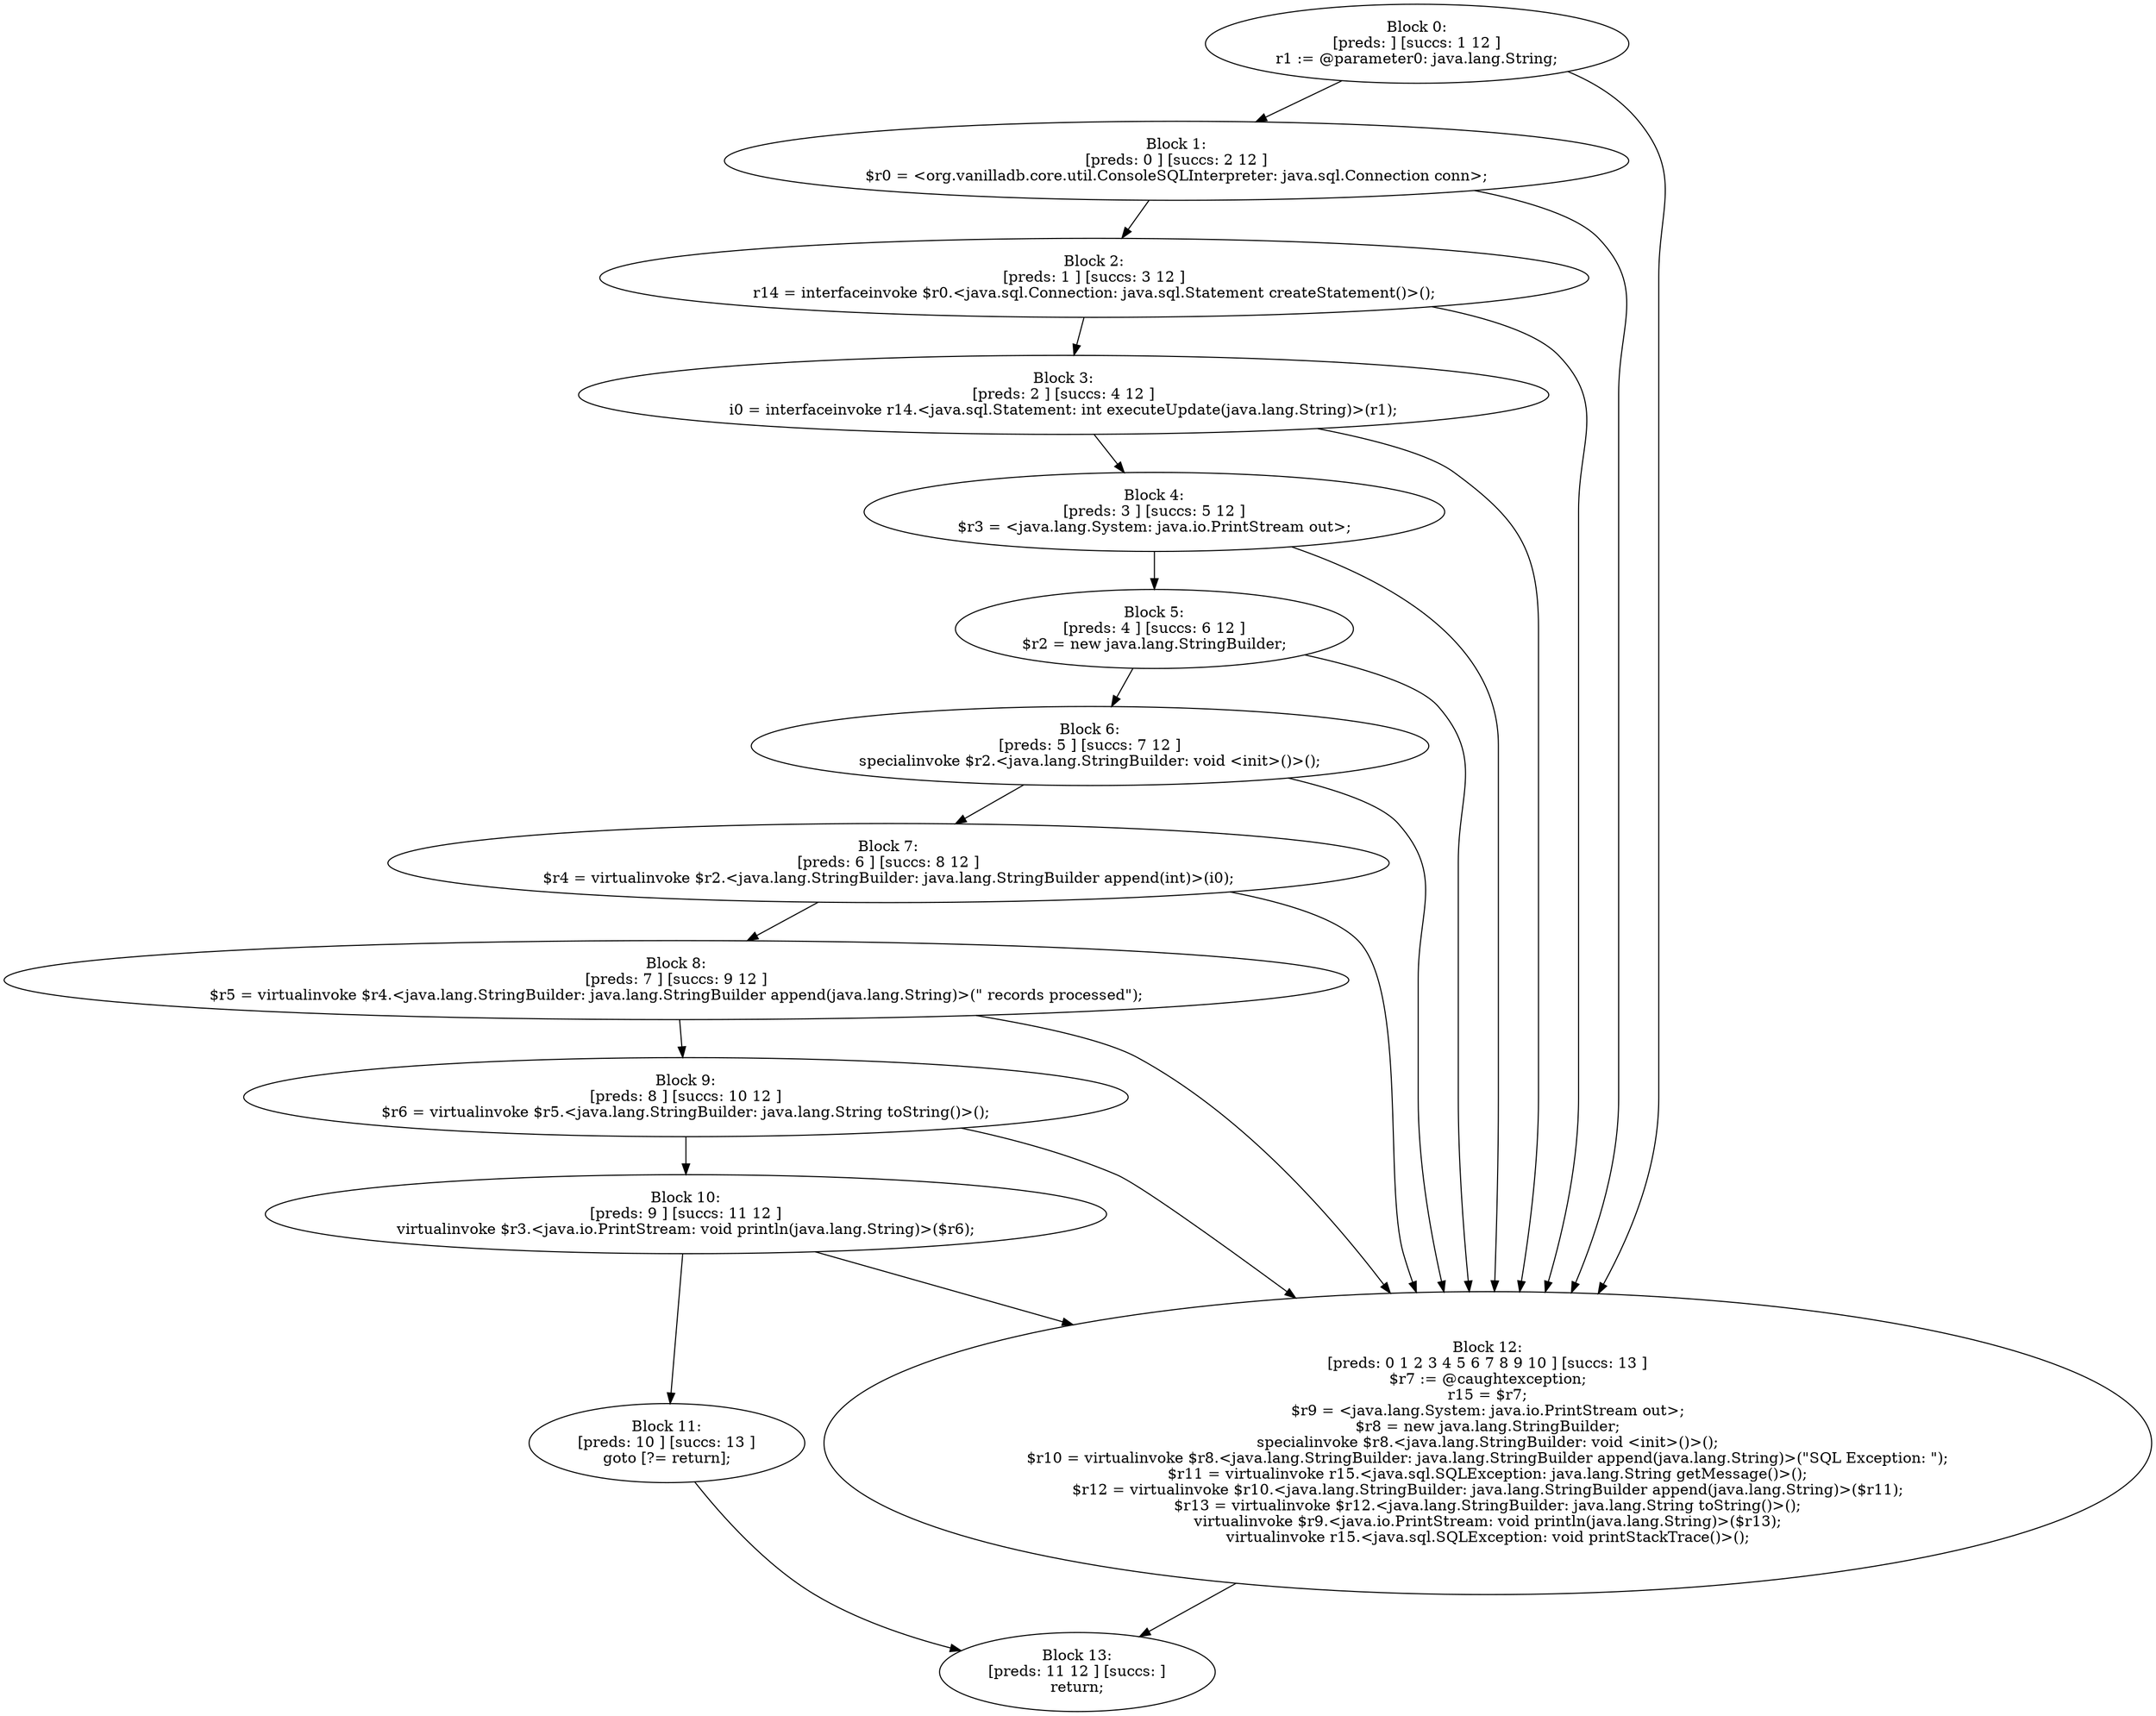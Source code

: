 digraph "unitGraph" {
    "Block 0:
[preds: ] [succs: 1 12 ]
r1 := @parameter0: java.lang.String;
"
    "Block 1:
[preds: 0 ] [succs: 2 12 ]
$r0 = <org.vanilladb.core.util.ConsoleSQLInterpreter: java.sql.Connection conn>;
"
    "Block 2:
[preds: 1 ] [succs: 3 12 ]
r14 = interfaceinvoke $r0.<java.sql.Connection: java.sql.Statement createStatement()>();
"
    "Block 3:
[preds: 2 ] [succs: 4 12 ]
i0 = interfaceinvoke r14.<java.sql.Statement: int executeUpdate(java.lang.String)>(r1);
"
    "Block 4:
[preds: 3 ] [succs: 5 12 ]
$r3 = <java.lang.System: java.io.PrintStream out>;
"
    "Block 5:
[preds: 4 ] [succs: 6 12 ]
$r2 = new java.lang.StringBuilder;
"
    "Block 6:
[preds: 5 ] [succs: 7 12 ]
specialinvoke $r2.<java.lang.StringBuilder: void <init>()>();
"
    "Block 7:
[preds: 6 ] [succs: 8 12 ]
$r4 = virtualinvoke $r2.<java.lang.StringBuilder: java.lang.StringBuilder append(int)>(i0);
"
    "Block 8:
[preds: 7 ] [succs: 9 12 ]
$r5 = virtualinvoke $r4.<java.lang.StringBuilder: java.lang.StringBuilder append(java.lang.String)>(\" records processed\");
"
    "Block 9:
[preds: 8 ] [succs: 10 12 ]
$r6 = virtualinvoke $r5.<java.lang.StringBuilder: java.lang.String toString()>();
"
    "Block 10:
[preds: 9 ] [succs: 11 12 ]
virtualinvoke $r3.<java.io.PrintStream: void println(java.lang.String)>($r6);
"
    "Block 11:
[preds: 10 ] [succs: 13 ]
goto [?= return];
"
    "Block 12:
[preds: 0 1 2 3 4 5 6 7 8 9 10 ] [succs: 13 ]
$r7 := @caughtexception;
r15 = $r7;
$r9 = <java.lang.System: java.io.PrintStream out>;
$r8 = new java.lang.StringBuilder;
specialinvoke $r8.<java.lang.StringBuilder: void <init>()>();
$r10 = virtualinvoke $r8.<java.lang.StringBuilder: java.lang.StringBuilder append(java.lang.String)>(\"SQL Exception: \");
$r11 = virtualinvoke r15.<java.sql.SQLException: java.lang.String getMessage()>();
$r12 = virtualinvoke $r10.<java.lang.StringBuilder: java.lang.StringBuilder append(java.lang.String)>($r11);
$r13 = virtualinvoke $r12.<java.lang.StringBuilder: java.lang.String toString()>();
virtualinvoke $r9.<java.io.PrintStream: void println(java.lang.String)>($r13);
virtualinvoke r15.<java.sql.SQLException: void printStackTrace()>();
"
    "Block 13:
[preds: 11 12 ] [succs: ]
return;
"
    "Block 0:
[preds: ] [succs: 1 12 ]
r1 := @parameter0: java.lang.String;
"->"Block 1:
[preds: 0 ] [succs: 2 12 ]
$r0 = <org.vanilladb.core.util.ConsoleSQLInterpreter: java.sql.Connection conn>;
";
    "Block 0:
[preds: ] [succs: 1 12 ]
r1 := @parameter0: java.lang.String;
"->"Block 12:
[preds: 0 1 2 3 4 5 6 7 8 9 10 ] [succs: 13 ]
$r7 := @caughtexception;
r15 = $r7;
$r9 = <java.lang.System: java.io.PrintStream out>;
$r8 = new java.lang.StringBuilder;
specialinvoke $r8.<java.lang.StringBuilder: void <init>()>();
$r10 = virtualinvoke $r8.<java.lang.StringBuilder: java.lang.StringBuilder append(java.lang.String)>(\"SQL Exception: \");
$r11 = virtualinvoke r15.<java.sql.SQLException: java.lang.String getMessage()>();
$r12 = virtualinvoke $r10.<java.lang.StringBuilder: java.lang.StringBuilder append(java.lang.String)>($r11);
$r13 = virtualinvoke $r12.<java.lang.StringBuilder: java.lang.String toString()>();
virtualinvoke $r9.<java.io.PrintStream: void println(java.lang.String)>($r13);
virtualinvoke r15.<java.sql.SQLException: void printStackTrace()>();
";
    "Block 1:
[preds: 0 ] [succs: 2 12 ]
$r0 = <org.vanilladb.core.util.ConsoleSQLInterpreter: java.sql.Connection conn>;
"->"Block 2:
[preds: 1 ] [succs: 3 12 ]
r14 = interfaceinvoke $r0.<java.sql.Connection: java.sql.Statement createStatement()>();
";
    "Block 1:
[preds: 0 ] [succs: 2 12 ]
$r0 = <org.vanilladb.core.util.ConsoleSQLInterpreter: java.sql.Connection conn>;
"->"Block 12:
[preds: 0 1 2 3 4 5 6 7 8 9 10 ] [succs: 13 ]
$r7 := @caughtexception;
r15 = $r7;
$r9 = <java.lang.System: java.io.PrintStream out>;
$r8 = new java.lang.StringBuilder;
specialinvoke $r8.<java.lang.StringBuilder: void <init>()>();
$r10 = virtualinvoke $r8.<java.lang.StringBuilder: java.lang.StringBuilder append(java.lang.String)>(\"SQL Exception: \");
$r11 = virtualinvoke r15.<java.sql.SQLException: java.lang.String getMessage()>();
$r12 = virtualinvoke $r10.<java.lang.StringBuilder: java.lang.StringBuilder append(java.lang.String)>($r11);
$r13 = virtualinvoke $r12.<java.lang.StringBuilder: java.lang.String toString()>();
virtualinvoke $r9.<java.io.PrintStream: void println(java.lang.String)>($r13);
virtualinvoke r15.<java.sql.SQLException: void printStackTrace()>();
";
    "Block 2:
[preds: 1 ] [succs: 3 12 ]
r14 = interfaceinvoke $r0.<java.sql.Connection: java.sql.Statement createStatement()>();
"->"Block 3:
[preds: 2 ] [succs: 4 12 ]
i0 = interfaceinvoke r14.<java.sql.Statement: int executeUpdate(java.lang.String)>(r1);
";
    "Block 2:
[preds: 1 ] [succs: 3 12 ]
r14 = interfaceinvoke $r0.<java.sql.Connection: java.sql.Statement createStatement()>();
"->"Block 12:
[preds: 0 1 2 3 4 5 6 7 8 9 10 ] [succs: 13 ]
$r7 := @caughtexception;
r15 = $r7;
$r9 = <java.lang.System: java.io.PrintStream out>;
$r8 = new java.lang.StringBuilder;
specialinvoke $r8.<java.lang.StringBuilder: void <init>()>();
$r10 = virtualinvoke $r8.<java.lang.StringBuilder: java.lang.StringBuilder append(java.lang.String)>(\"SQL Exception: \");
$r11 = virtualinvoke r15.<java.sql.SQLException: java.lang.String getMessage()>();
$r12 = virtualinvoke $r10.<java.lang.StringBuilder: java.lang.StringBuilder append(java.lang.String)>($r11);
$r13 = virtualinvoke $r12.<java.lang.StringBuilder: java.lang.String toString()>();
virtualinvoke $r9.<java.io.PrintStream: void println(java.lang.String)>($r13);
virtualinvoke r15.<java.sql.SQLException: void printStackTrace()>();
";
    "Block 3:
[preds: 2 ] [succs: 4 12 ]
i0 = interfaceinvoke r14.<java.sql.Statement: int executeUpdate(java.lang.String)>(r1);
"->"Block 4:
[preds: 3 ] [succs: 5 12 ]
$r3 = <java.lang.System: java.io.PrintStream out>;
";
    "Block 3:
[preds: 2 ] [succs: 4 12 ]
i0 = interfaceinvoke r14.<java.sql.Statement: int executeUpdate(java.lang.String)>(r1);
"->"Block 12:
[preds: 0 1 2 3 4 5 6 7 8 9 10 ] [succs: 13 ]
$r7 := @caughtexception;
r15 = $r7;
$r9 = <java.lang.System: java.io.PrintStream out>;
$r8 = new java.lang.StringBuilder;
specialinvoke $r8.<java.lang.StringBuilder: void <init>()>();
$r10 = virtualinvoke $r8.<java.lang.StringBuilder: java.lang.StringBuilder append(java.lang.String)>(\"SQL Exception: \");
$r11 = virtualinvoke r15.<java.sql.SQLException: java.lang.String getMessage()>();
$r12 = virtualinvoke $r10.<java.lang.StringBuilder: java.lang.StringBuilder append(java.lang.String)>($r11);
$r13 = virtualinvoke $r12.<java.lang.StringBuilder: java.lang.String toString()>();
virtualinvoke $r9.<java.io.PrintStream: void println(java.lang.String)>($r13);
virtualinvoke r15.<java.sql.SQLException: void printStackTrace()>();
";
    "Block 4:
[preds: 3 ] [succs: 5 12 ]
$r3 = <java.lang.System: java.io.PrintStream out>;
"->"Block 5:
[preds: 4 ] [succs: 6 12 ]
$r2 = new java.lang.StringBuilder;
";
    "Block 4:
[preds: 3 ] [succs: 5 12 ]
$r3 = <java.lang.System: java.io.PrintStream out>;
"->"Block 12:
[preds: 0 1 2 3 4 5 6 7 8 9 10 ] [succs: 13 ]
$r7 := @caughtexception;
r15 = $r7;
$r9 = <java.lang.System: java.io.PrintStream out>;
$r8 = new java.lang.StringBuilder;
specialinvoke $r8.<java.lang.StringBuilder: void <init>()>();
$r10 = virtualinvoke $r8.<java.lang.StringBuilder: java.lang.StringBuilder append(java.lang.String)>(\"SQL Exception: \");
$r11 = virtualinvoke r15.<java.sql.SQLException: java.lang.String getMessage()>();
$r12 = virtualinvoke $r10.<java.lang.StringBuilder: java.lang.StringBuilder append(java.lang.String)>($r11);
$r13 = virtualinvoke $r12.<java.lang.StringBuilder: java.lang.String toString()>();
virtualinvoke $r9.<java.io.PrintStream: void println(java.lang.String)>($r13);
virtualinvoke r15.<java.sql.SQLException: void printStackTrace()>();
";
    "Block 5:
[preds: 4 ] [succs: 6 12 ]
$r2 = new java.lang.StringBuilder;
"->"Block 6:
[preds: 5 ] [succs: 7 12 ]
specialinvoke $r2.<java.lang.StringBuilder: void <init>()>();
";
    "Block 5:
[preds: 4 ] [succs: 6 12 ]
$r2 = new java.lang.StringBuilder;
"->"Block 12:
[preds: 0 1 2 3 4 5 6 7 8 9 10 ] [succs: 13 ]
$r7 := @caughtexception;
r15 = $r7;
$r9 = <java.lang.System: java.io.PrintStream out>;
$r8 = new java.lang.StringBuilder;
specialinvoke $r8.<java.lang.StringBuilder: void <init>()>();
$r10 = virtualinvoke $r8.<java.lang.StringBuilder: java.lang.StringBuilder append(java.lang.String)>(\"SQL Exception: \");
$r11 = virtualinvoke r15.<java.sql.SQLException: java.lang.String getMessage()>();
$r12 = virtualinvoke $r10.<java.lang.StringBuilder: java.lang.StringBuilder append(java.lang.String)>($r11);
$r13 = virtualinvoke $r12.<java.lang.StringBuilder: java.lang.String toString()>();
virtualinvoke $r9.<java.io.PrintStream: void println(java.lang.String)>($r13);
virtualinvoke r15.<java.sql.SQLException: void printStackTrace()>();
";
    "Block 6:
[preds: 5 ] [succs: 7 12 ]
specialinvoke $r2.<java.lang.StringBuilder: void <init>()>();
"->"Block 7:
[preds: 6 ] [succs: 8 12 ]
$r4 = virtualinvoke $r2.<java.lang.StringBuilder: java.lang.StringBuilder append(int)>(i0);
";
    "Block 6:
[preds: 5 ] [succs: 7 12 ]
specialinvoke $r2.<java.lang.StringBuilder: void <init>()>();
"->"Block 12:
[preds: 0 1 2 3 4 5 6 7 8 9 10 ] [succs: 13 ]
$r7 := @caughtexception;
r15 = $r7;
$r9 = <java.lang.System: java.io.PrintStream out>;
$r8 = new java.lang.StringBuilder;
specialinvoke $r8.<java.lang.StringBuilder: void <init>()>();
$r10 = virtualinvoke $r8.<java.lang.StringBuilder: java.lang.StringBuilder append(java.lang.String)>(\"SQL Exception: \");
$r11 = virtualinvoke r15.<java.sql.SQLException: java.lang.String getMessage()>();
$r12 = virtualinvoke $r10.<java.lang.StringBuilder: java.lang.StringBuilder append(java.lang.String)>($r11);
$r13 = virtualinvoke $r12.<java.lang.StringBuilder: java.lang.String toString()>();
virtualinvoke $r9.<java.io.PrintStream: void println(java.lang.String)>($r13);
virtualinvoke r15.<java.sql.SQLException: void printStackTrace()>();
";
    "Block 7:
[preds: 6 ] [succs: 8 12 ]
$r4 = virtualinvoke $r2.<java.lang.StringBuilder: java.lang.StringBuilder append(int)>(i0);
"->"Block 8:
[preds: 7 ] [succs: 9 12 ]
$r5 = virtualinvoke $r4.<java.lang.StringBuilder: java.lang.StringBuilder append(java.lang.String)>(\" records processed\");
";
    "Block 7:
[preds: 6 ] [succs: 8 12 ]
$r4 = virtualinvoke $r2.<java.lang.StringBuilder: java.lang.StringBuilder append(int)>(i0);
"->"Block 12:
[preds: 0 1 2 3 4 5 6 7 8 9 10 ] [succs: 13 ]
$r7 := @caughtexception;
r15 = $r7;
$r9 = <java.lang.System: java.io.PrintStream out>;
$r8 = new java.lang.StringBuilder;
specialinvoke $r8.<java.lang.StringBuilder: void <init>()>();
$r10 = virtualinvoke $r8.<java.lang.StringBuilder: java.lang.StringBuilder append(java.lang.String)>(\"SQL Exception: \");
$r11 = virtualinvoke r15.<java.sql.SQLException: java.lang.String getMessage()>();
$r12 = virtualinvoke $r10.<java.lang.StringBuilder: java.lang.StringBuilder append(java.lang.String)>($r11);
$r13 = virtualinvoke $r12.<java.lang.StringBuilder: java.lang.String toString()>();
virtualinvoke $r9.<java.io.PrintStream: void println(java.lang.String)>($r13);
virtualinvoke r15.<java.sql.SQLException: void printStackTrace()>();
";
    "Block 8:
[preds: 7 ] [succs: 9 12 ]
$r5 = virtualinvoke $r4.<java.lang.StringBuilder: java.lang.StringBuilder append(java.lang.String)>(\" records processed\");
"->"Block 9:
[preds: 8 ] [succs: 10 12 ]
$r6 = virtualinvoke $r5.<java.lang.StringBuilder: java.lang.String toString()>();
";
    "Block 8:
[preds: 7 ] [succs: 9 12 ]
$r5 = virtualinvoke $r4.<java.lang.StringBuilder: java.lang.StringBuilder append(java.lang.String)>(\" records processed\");
"->"Block 12:
[preds: 0 1 2 3 4 5 6 7 8 9 10 ] [succs: 13 ]
$r7 := @caughtexception;
r15 = $r7;
$r9 = <java.lang.System: java.io.PrintStream out>;
$r8 = new java.lang.StringBuilder;
specialinvoke $r8.<java.lang.StringBuilder: void <init>()>();
$r10 = virtualinvoke $r8.<java.lang.StringBuilder: java.lang.StringBuilder append(java.lang.String)>(\"SQL Exception: \");
$r11 = virtualinvoke r15.<java.sql.SQLException: java.lang.String getMessage()>();
$r12 = virtualinvoke $r10.<java.lang.StringBuilder: java.lang.StringBuilder append(java.lang.String)>($r11);
$r13 = virtualinvoke $r12.<java.lang.StringBuilder: java.lang.String toString()>();
virtualinvoke $r9.<java.io.PrintStream: void println(java.lang.String)>($r13);
virtualinvoke r15.<java.sql.SQLException: void printStackTrace()>();
";
    "Block 9:
[preds: 8 ] [succs: 10 12 ]
$r6 = virtualinvoke $r5.<java.lang.StringBuilder: java.lang.String toString()>();
"->"Block 10:
[preds: 9 ] [succs: 11 12 ]
virtualinvoke $r3.<java.io.PrintStream: void println(java.lang.String)>($r6);
";
    "Block 9:
[preds: 8 ] [succs: 10 12 ]
$r6 = virtualinvoke $r5.<java.lang.StringBuilder: java.lang.String toString()>();
"->"Block 12:
[preds: 0 1 2 3 4 5 6 7 8 9 10 ] [succs: 13 ]
$r7 := @caughtexception;
r15 = $r7;
$r9 = <java.lang.System: java.io.PrintStream out>;
$r8 = new java.lang.StringBuilder;
specialinvoke $r8.<java.lang.StringBuilder: void <init>()>();
$r10 = virtualinvoke $r8.<java.lang.StringBuilder: java.lang.StringBuilder append(java.lang.String)>(\"SQL Exception: \");
$r11 = virtualinvoke r15.<java.sql.SQLException: java.lang.String getMessage()>();
$r12 = virtualinvoke $r10.<java.lang.StringBuilder: java.lang.StringBuilder append(java.lang.String)>($r11);
$r13 = virtualinvoke $r12.<java.lang.StringBuilder: java.lang.String toString()>();
virtualinvoke $r9.<java.io.PrintStream: void println(java.lang.String)>($r13);
virtualinvoke r15.<java.sql.SQLException: void printStackTrace()>();
";
    "Block 10:
[preds: 9 ] [succs: 11 12 ]
virtualinvoke $r3.<java.io.PrintStream: void println(java.lang.String)>($r6);
"->"Block 11:
[preds: 10 ] [succs: 13 ]
goto [?= return];
";
    "Block 10:
[preds: 9 ] [succs: 11 12 ]
virtualinvoke $r3.<java.io.PrintStream: void println(java.lang.String)>($r6);
"->"Block 12:
[preds: 0 1 2 3 4 5 6 7 8 9 10 ] [succs: 13 ]
$r7 := @caughtexception;
r15 = $r7;
$r9 = <java.lang.System: java.io.PrintStream out>;
$r8 = new java.lang.StringBuilder;
specialinvoke $r8.<java.lang.StringBuilder: void <init>()>();
$r10 = virtualinvoke $r8.<java.lang.StringBuilder: java.lang.StringBuilder append(java.lang.String)>(\"SQL Exception: \");
$r11 = virtualinvoke r15.<java.sql.SQLException: java.lang.String getMessage()>();
$r12 = virtualinvoke $r10.<java.lang.StringBuilder: java.lang.StringBuilder append(java.lang.String)>($r11);
$r13 = virtualinvoke $r12.<java.lang.StringBuilder: java.lang.String toString()>();
virtualinvoke $r9.<java.io.PrintStream: void println(java.lang.String)>($r13);
virtualinvoke r15.<java.sql.SQLException: void printStackTrace()>();
";
    "Block 11:
[preds: 10 ] [succs: 13 ]
goto [?= return];
"->"Block 13:
[preds: 11 12 ] [succs: ]
return;
";
    "Block 12:
[preds: 0 1 2 3 4 5 6 7 8 9 10 ] [succs: 13 ]
$r7 := @caughtexception;
r15 = $r7;
$r9 = <java.lang.System: java.io.PrintStream out>;
$r8 = new java.lang.StringBuilder;
specialinvoke $r8.<java.lang.StringBuilder: void <init>()>();
$r10 = virtualinvoke $r8.<java.lang.StringBuilder: java.lang.StringBuilder append(java.lang.String)>(\"SQL Exception: \");
$r11 = virtualinvoke r15.<java.sql.SQLException: java.lang.String getMessage()>();
$r12 = virtualinvoke $r10.<java.lang.StringBuilder: java.lang.StringBuilder append(java.lang.String)>($r11);
$r13 = virtualinvoke $r12.<java.lang.StringBuilder: java.lang.String toString()>();
virtualinvoke $r9.<java.io.PrintStream: void println(java.lang.String)>($r13);
virtualinvoke r15.<java.sql.SQLException: void printStackTrace()>();
"->"Block 13:
[preds: 11 12 ] [succs: ]
return;
";
}
